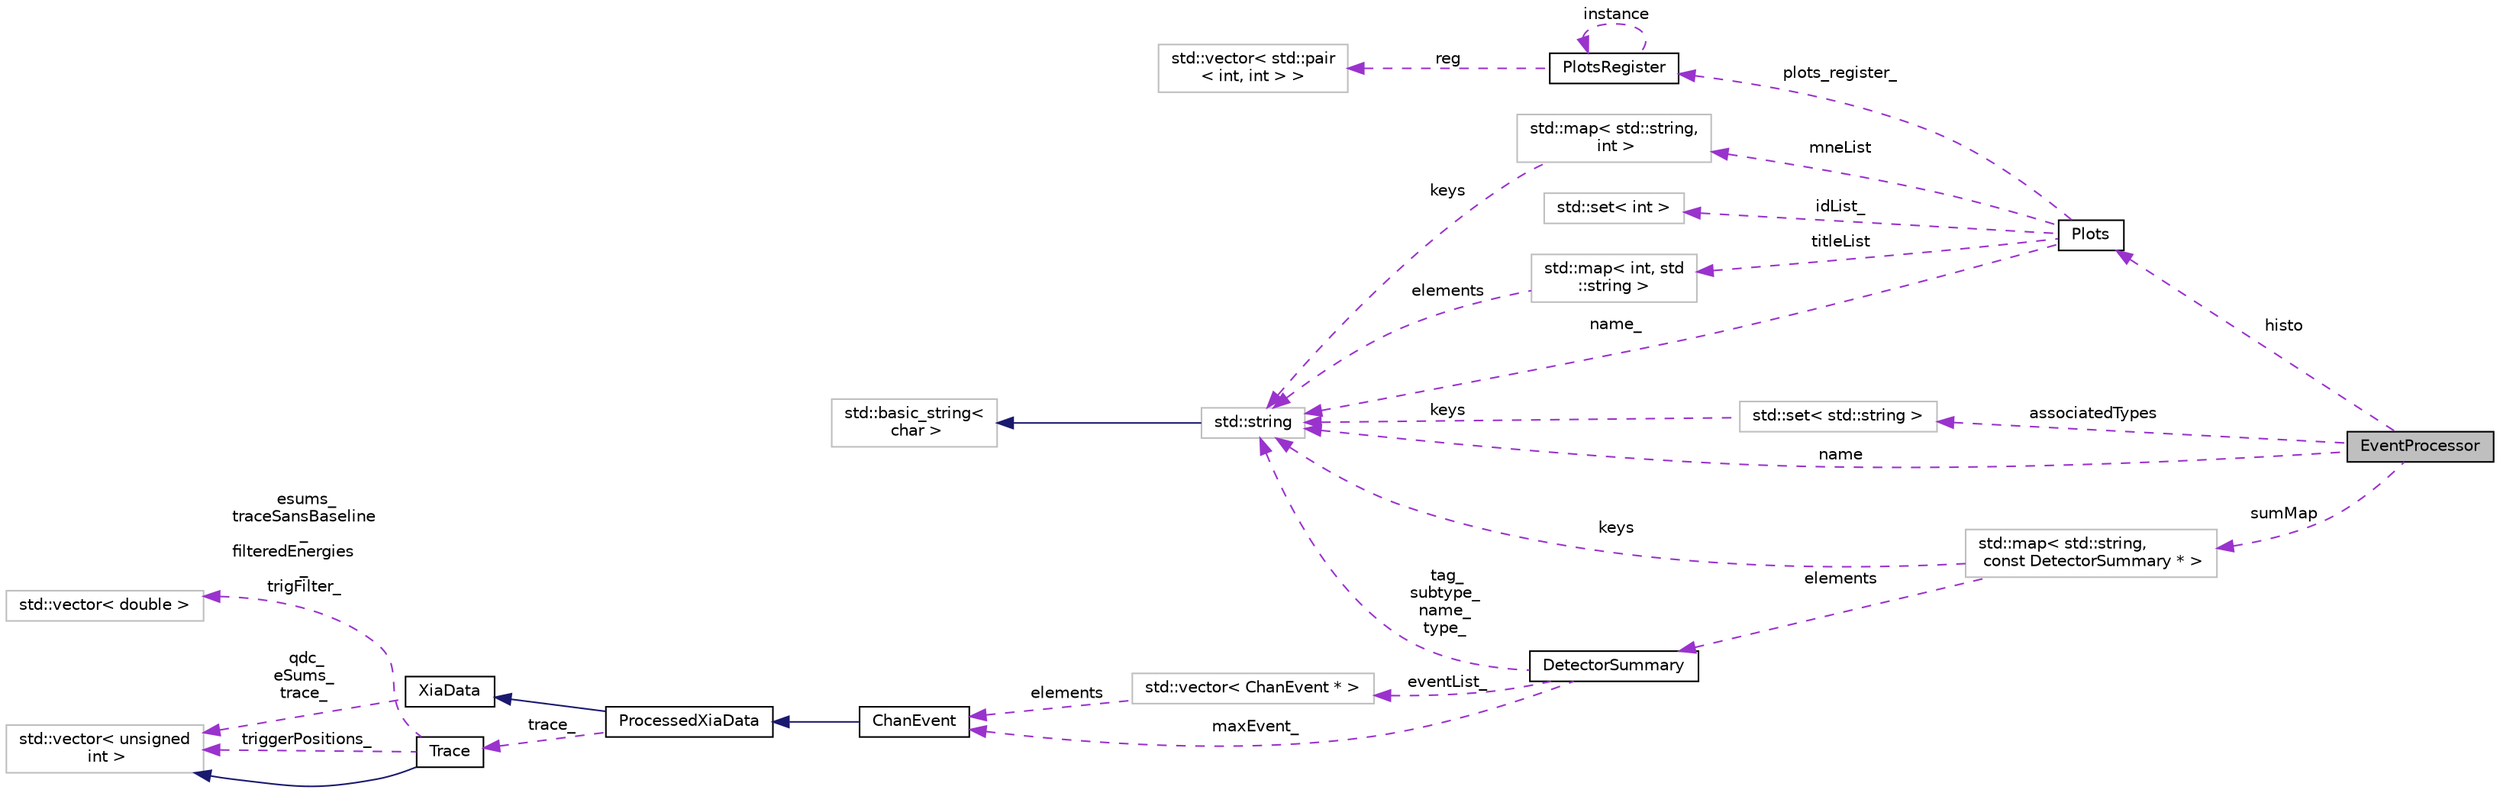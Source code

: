 digraph "EventProcessor"
{
  edge [fontname="Helvetica",fontsize="10",labelfontname="Helvetica",labelfontsize="10"];
  node [fontname="Helvetica",fontsize="10",shape=record];
  rankdir="LR";
  Node1 [label="EventProcessor",height=0.2,width=0.4,color="black", fillcolor="grey75", style="filled", fontcolor="black"];
  Node2 -> Node1 [dir="back",color="darkorchid3",fontsize="10",style="dashed",label=" associatedTypes" ,fontname="Helvetica"];
  Node2 [label="std::set\< std::string \>",height=0.2,width=0.4,color="grey75", fillcolor="white", style="filled"];
  Node3 -> Node2 [dir="back",color="darkorchid3",fontsize="10",style="dashed",label=" keys" ,fontname="Helvetica"];
  Node3 [label="std::string",height=0.2,width=0.4,color="grey75", fillcolor="white", style="filled",tooltip="STL class. "];
  Node4 -> Node3 [dir="back",color="midnightblue",fontsize="10",style="solid",fontname="Helvetica"];
  Node4 [label="std::basic_string\<\l char \>",height=0.2,width=0.4,color="grey75", fillcolor="white", style="filled",tooltip="STL class. "];
  Node3 -> Node1 [dir="back",color="darkorchid3",fontsize="10",style="dashed",label=" name" ,fontname="Helvetica"];
  Node5 -> Node1 [dir="back",color="darkorchid3",fontsize="10",style="dashed",label=" sumMap" ,fontname="Helvetica"];
  Node5 [label="std::map\< std::string,\l const DetectorSummary * \>",height=0.2,width=0.4,color="grey75", fillcolor="white", style="filled"];
  Node6 -> Node5 [dir="back",color="darkorchid3",fontsize="10",style="dashed",label=" elements" ,fontname="Helvetica"];
  Node6 [label="DetectorSummary",height=0.2,width=0.4,color="black", fillcolor="white", style="filled",URL="$da/d8d/class_detector_summary.html"];
  Node7 -> Node6 [dir="back",color="darkorchid3",fontsize="10",style="dashed",label=" maxEvent_" ,fontname="Helvetica"];
  Node7 [label="ChanEvent",height=0.2,width=0.4,color="black", fillcolor="white", style="filled",URL="$d5/d91/class_chan_event.html",tooltip="A channel event. "];
  Node8 -> Node7 [dir="back",color="midnightblue",fontsize="10",style="solid",fontname="Helvetica"];
  Node8 [label="ProcessedXiaData",height=0.2,width=0.4,color="black", fillcolor="white", style="filled",URL="$df/d3c/class_processed_xia_data.html"];
  Node9 -> Node8 [dir="back",color="midnightblue",fontsize="10",style="solid",fontname="Helvetica"];
  Node9 [label="XiaData",height=0.2,width=0.4,color="black", fillcolor="white", style="filled",URL="$d2/ddd/class_xia_data.html",tooltip="A pixie16 channel event. "];
  Node10 -> Node9 [dir="back",color="darkorchid3",fontsize="10",style="dashed",label=" qdc_\neSums_\ntrace_" ,fontname="Helvetica"];
  Node10 [label="std::vector\< unsigned\l int \>",height=0.2,width=0.4,color="grey75", fillcolor="white", style="filled"];
  Node11 -> Node8 [dir="back",color="darkorchid3",fontsize="10",style="dashed",label=" trace_" ,fontname="Helvetica"];
  Node11 [label="Trace",height=0.2,width=0.4,color="black", fillcolor="white", style="filled",URL="$dd/db7/class_trace.html",tooltip="This defines a more extensible implementation of a digitized trace. The class is derived from a vecto..."];
  Node10 -> Node11 [dir="back",color="midnightblue",fontsize="10",style="solid",fontname="Helvetica"];
  Node10 -> Node11 [dir="back",color="darkorchid3",fontsize="10",style="dashed",label=" triggerPositions_" ,fontname="Helvetica"];
  Node12 -> Node11 [dir="back",color="darkorchid3",fontsize="10",style="dashed",label=" esums_\ntraceSansBaseline\l_\nfilteredEnergies\l_\ntrigFilter_" ,fontname="Helvetica"];
  Node12 [label="std::vector\< double \>",height=0.2,width=0.4,color="grey75", fillcolor="white", style="filled"];
  Node13 -> Node6 [dir="back",color="darkorchid3",fontsize="10",style="dashed",label=" eventList_" ,fontname="Helvetica"];
  Node13 [label="std::vector\< ChanEvent * \>",height=0.2,width=0.4,color="grey75", fillcolor="white", style="filled"];
  Node7 -> Node13 [dir="back",color="darkorchid3",fontsize="10",style="dashed",label=" elements" ,fontname="Helvetica"];
  Node3 -> Node6 [dir="back",color="darkorchid3",fontsize="10",style="dashed",label=" tag_\nsubtype_\nname_\ntype_" ,fontname="Helvetica"];
  Node3 -> Node5 [dir="back",color="darkorchid3",fontsize="10",style="dashed",label=" keys" ,fontname="Helvetica"];
  Node14 -> Node1 [dir="back",color="darkorchid3",fontsize="10",style="dashed",label=" histo" ,fontname="Helvetica"];
  Node14 [label="Plots",height=0.2,width=0.4,color="black", fillcolor="white", style="filled",URL="$d7/d8b/class_plots.html",tooltip="Holds pointers to all Histograms. "];
  Node15 -> Node14 [dir="back",color="darkorchid3",fontsize="10",style="dashed",label=" mneList" ,fontname="Helvetica"];
  Node15 [label="std::map\< std::string,\l int \>",height=0.2,width=0.4,color="grey75", fillcolor="white", style="filled"];
  Node3 -> Node15 [dir="back",color="darkorchid3",fontsize="10",style="dashed",label=" keys" ,fontname="Helvetica"];
  Node16 -> Node14 [dir="back",color="darkorchid3",fontsize="10",style="dashed",label=" plots_register_" ,fontname="Helvetica"];
  Node16 [label="PlotsRegister",height=0.2,width=0.4,color="black", fillcolor="white", style="filled",URL="$d7/d6e/class_plots_register.html",tooltip="Holds ranges and offsets of all plots. Singleton class. "];
  Node16 -> Node16 [dir="back",color="darkorchid3",fontsize="10",style="dashed",label=" instance" ,fontname="Helvetica"];
  Node17 -> Node16 [dir="back",color="darkorchid3",fontsize="10",style="dashed",label=" reg" ,fontname="Helvetica"];
  Node17 [label="std::vector\< std::pair\l\< int, int \> \>",height=0.2,width=0.4,color="grey75", fillcolor="white", style="filled"];
  Node18 -> Node14 [dir="back",color="darkorchid3",fontsize="10",style="dashed",label=" idList_" ,fontname="Helvetica"];
  Node18 [label="std::set\< int \>",height=0.2,width=0.4,color="grey75", fillcolor="white", style="filled"];
  Node3 -> Node14 [dir="back",color="darkorchid3",fontsize="10",style="dashed",label=" name_" ,fontname="Helvetica"];
  Node19 -> Node14 [dir="back",color="darkorchid3",fontsize="10",style="dashed",label=" titleList" ,fontname="Helvetica"];
  Node19 [label="std::map\< int, std\l::string \>",height=0.2,width=0.4,color="grey75", fillcolor="white", style="filled"];
  Node3 -> Node19 [dir="back",color="darkorchid3",fontsize="10",style="dashed",label=" elements" ,fontname="Helvetica"];
}
